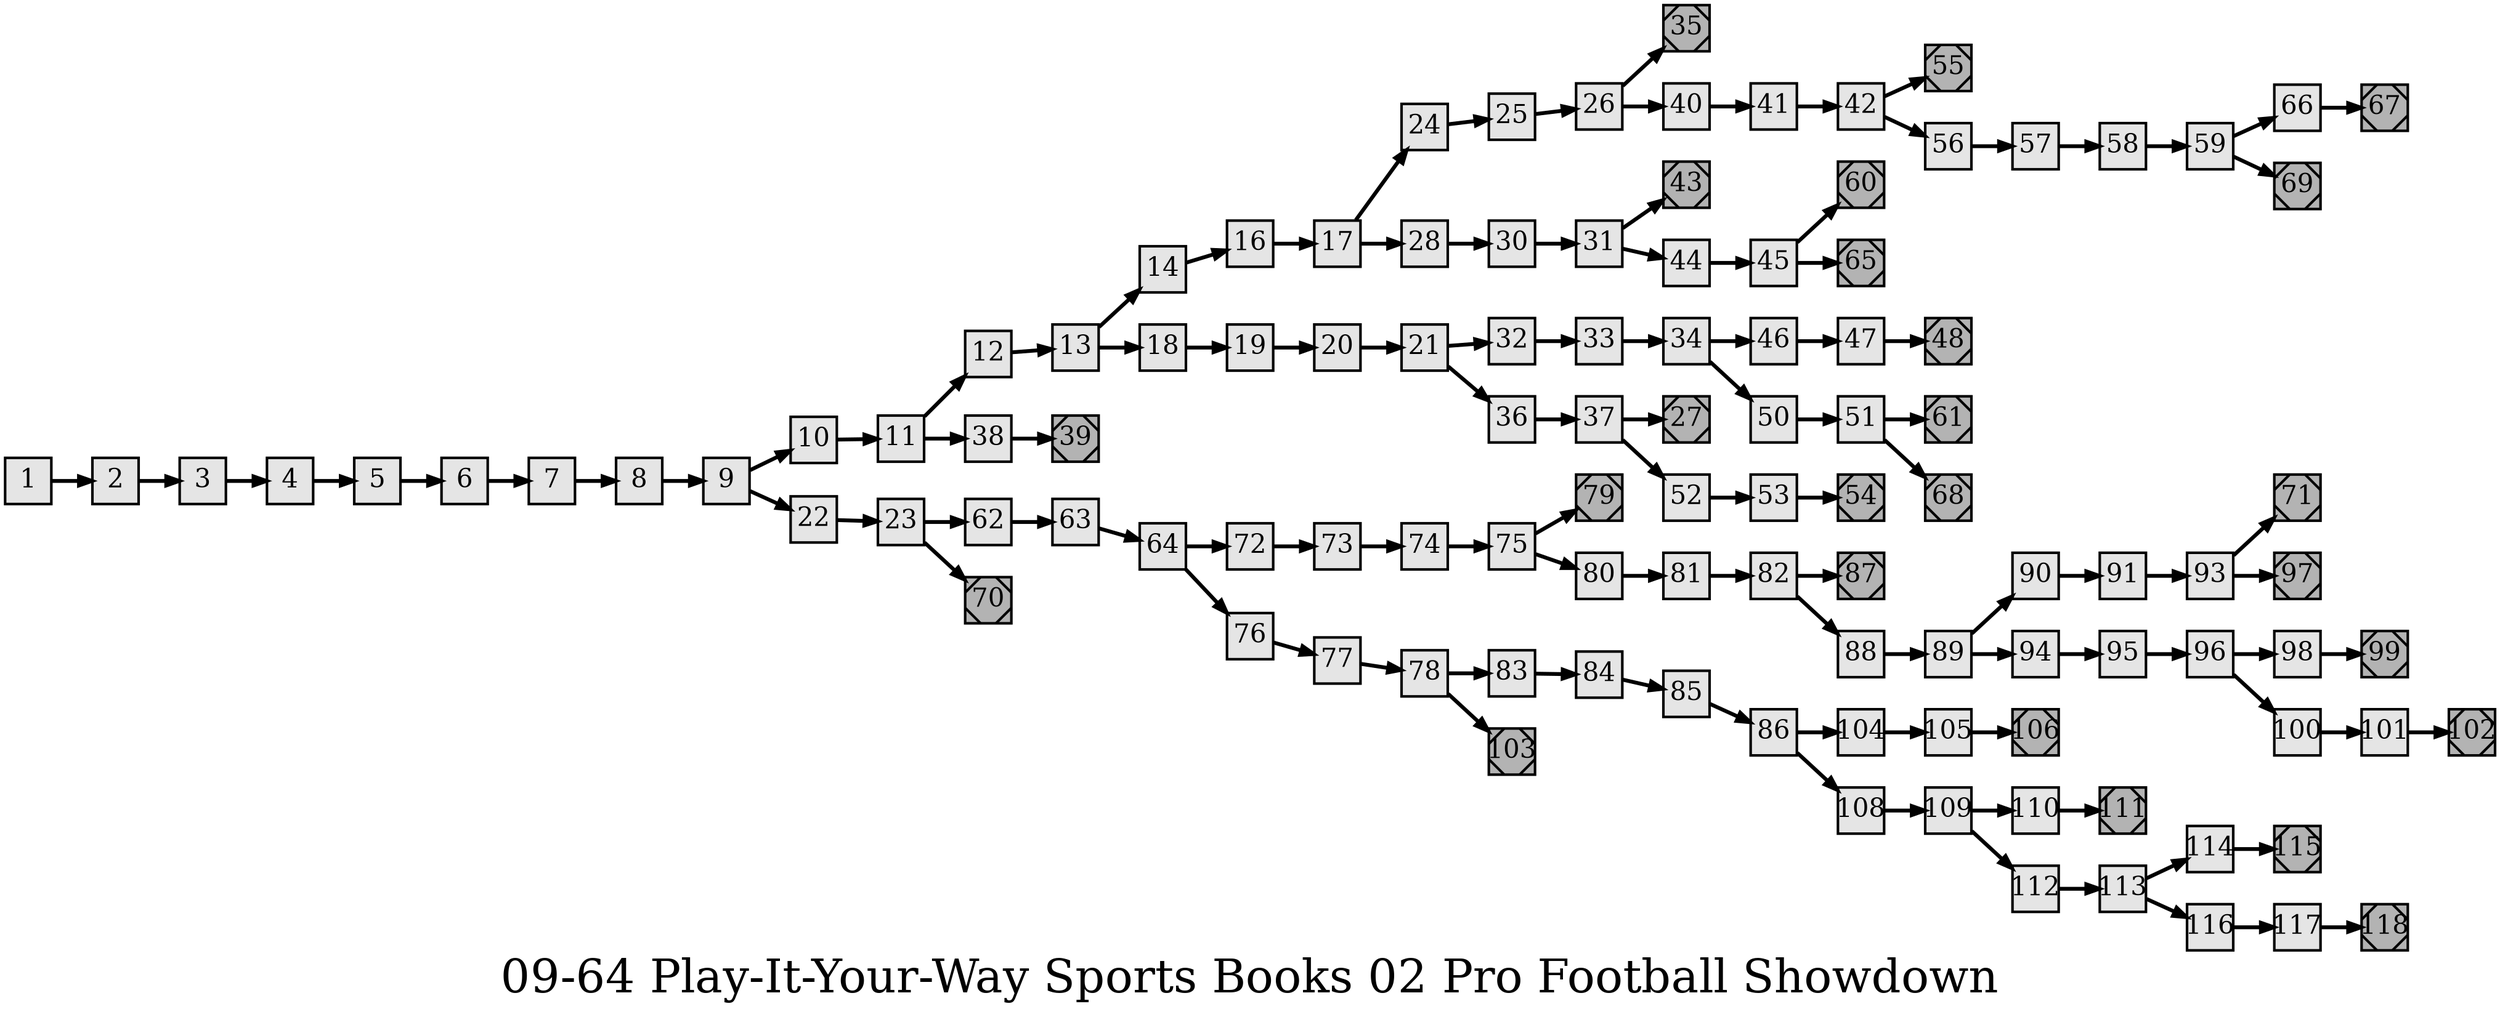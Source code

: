 digraph g{
  graph [ label="09-64 Play-It-Your-Way Sports Books 02 Pro Football Showdown" rankdir=LR, ordering=out, fontsize=36, nodesep="0.35", ranksep="0.45"];
  node  [shape=rect, penwidth=2, fontsize=20, style=filled, fillcolor=grey90, margin="0,0", labelfloat=true, regular=true, fixedsize=true];
  edge  [labelfloat=true, penwidth=3, fontsize=12];
  // ---;
  // group  : Katz;
  // id     : 09-64;
  // gbid   : 1889;
  // series : Play-It-Your-Way Sports Books;
  // title  : Pro Football Showdown;
  // author : Mitch Gelman;
  // credit:;
  // - name : Jeremy Douglass;
  // role : encoder;
  // date : 2018-04-13;
  // render:;
  // - name   : small;
  // styles : gvStyles-small.txt;
  // engine : dot;
  // comment: >;
  
  // ---;
  
  // From | To | Label;
  
  1 -> 2;
  2 -> 3;
  3 -> 4;
  4 -> 5;
  5 -> 6;
  6 -> 7;
  7 -> 8;
  8 -> 9;
  9 -> 10;
  9 -> 22;
  10 -> 11;
  11 -> 12;
  11 -> 38;
  12 -> 13;
  13 -> 14;
  13 -> 18;
  14 -> 16;
  16 -> 17;
  17 -> 24;
  17 -> 28;
  18 -> 19;
  19 -> 20;
  20 -> 21;
  21 -> 32;
  21 -> 36;
  22 -> 23;
  23 -> 62;
  23 -> 70;
  24 -> 25;
  25 -> 26;
  26 -> 35;
  26 -> 40;
  27	[ xlabel="E", shape=Msquare, fontsize=20, fillcolor=grey70, xlabel="" ];
  28 -> 30;
  30 -> 31;
  31 -> 43;
  31 -> 44;
  32 -> 33;
  33 -> 34;
  34 -> 46;
  34 -> 50;
  35	[ xlabel="E", shape=Msquare, fontsize=20, fillcolor=grey70, xlabel="" ];
  36 -> 37;
  37 -> 27;
  37 -> 52;
  38 -> 39;
  39	[ xlabel="E", shape=Msquare, fontsize=20, fillcolor=grey70, xlabel="" ];
  40 -> 41;
  41 -> 42;
  42 -> 55;
  42 -> 56;
  43	[ xlabel="E", shape=Msquare, fontsize=20, fillcolor=grey70, xlabel="" ];
  44 -> 45;
  45 -> 60;
  45 -> 65;
  46 -> 47;
  47 -> 48;
  48	[ xlabel="E", shape=Msquare, fontsize=20, fillcolor=grey70, xlabel="" ];
  50 -> 51;
  51 -> 61;
  51 -> 68;
  52 -> 53;
  53 -> 54;
  54	[ xlabel="E", shape=Msquare, fontsize=20, fillcolor=grey70, xlabel="" ];
  55	[ xlabel="E", shape=Msquare, fontsize=20, fillcolor=grey70, xlabel="" ];
  56 -> 57;
  57 -> 58;
  58 -> 59;
  59 -> 66;
  59 -> 69;
  60	[ xlabel="E", shape=Msquare, fontsize=20, fillcolor=grey70, xlabel="" ];
  61	[ xlabel="E", shape=Msquare, fontsize=20, fillcolor=grey70, xlabel="" ];
  62 -> 63;
  63 -> 64;
  64 -> 72;
  64 -> 76;
  65	[ xlabel="E", shape=Msquare, fontsize=20, fillcolor=grey70, xlabel="" ];
  66 -> 67;
  67	[ xlabel="E", shape=Msquare, fontsize=20, fillcolor=grey70, xlabel="" ];
  68	[ xlabel="E", shape=Msquare, fontsize=20, fillcolor=grey70, xlabel="" ];
  69	[ xlabel="E", shape=Msquare, fontsize=20, fillcolor=grey70, xlabel="" ];
  70	[ xlabel="E", shape=Msquare, fontsize=20, fillcolor=grey70, xlabel="" ];
  71	[ xlabel="E", shape=Msquare, fontsize=20, fillcolor=grey70, xlabel="" ];
  72 -> 73;
  73 -> 74;
  74 -> 75;
  75 -> 79;
  75 -> 80;
  76 -> 77;
  77 -> 78;
  78 -> 83;
  78 -> 103;
  79	[ xlabel="E", shape=Msquare, fontsize=20, fillcolor=grey70, xlabel="" ];
  80 -> 81;
  81 -> 82;
  82 -> 87;
  82 -> 88;
  83 -> 84;
  84 -> 85;
  85 -> 86;
  86 -> 104;
  86 -> 108;
  87	[ xlabel="E", shape=Msquare, fontsize=20, fillcolor=grey70, xlabel="" ];
  88 -> 89;
  89 -> 90;
  89 -> 94;
  90 -> 91;
  91 -> 93;
  93 -> 71;
  93 -> 97;
  94 -> 95;
  95 -> 96;
  96 -> 98;
  96 -> 100;
  97	[ xlabel="E", shape=Msquare, fontsize=20, fillcolor=grey70, xlabel="" ];
  98 -> 99;
  99	[ xlabel="E", shape=Msquare, fontsize=20, fillcolor=grey70, xlabel="" ];
  100 -> 101;
  101 -> 102;
  102	[ xlabel="E", shape=Msquare, fontsize=20, fillcolor=grey70, xlabel="" ];
  103	[ xlabel="E", shape=Msquare, fontsize=20, fillcolor=grey70, xlabel="" ];
  104 -> 105;
  105 -> 106;
  106	[ xlabel="E", shape=Msquare, fontsize=20, fillcolor=grey70, xlabel="" ];
  108 -> 109;
  109 -> 110;
  109 -> 112;
  110 -> 111;
  111	[ xlabel="E", shape=Msquare, fontsize=20, fillcolor=grey70, xlabel="" ];
  112 -> 113;
  113 -> 114;
  113 -> 116;
  114 -> 115;
  115	[ xlabel="E", shape=Msquare, fontsize=20, fillcolor=grey70, xlabel="" ];
  116 -> 117;
  117 -> 118;
  118	[ xlabel="E", shape=Msquare, fontsize=20, fillcolor=grey70, xlabel="" ];
}

